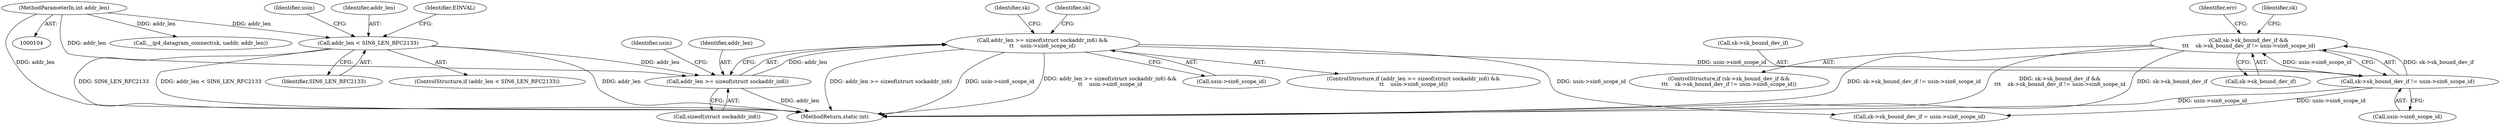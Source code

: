 digraph "0_linux_45f6fad84cc305103b28d73482b344d7f5b76f39_4@pointer" {
"1000365" [label="(Call,sk->sk_bound_dev_if &&\n\t\t\t    sk->sk_bound_dev_if != usin->sin6_scope_id)"];
"1000369" [label="(Call,sk->sk_bound_dev_if != usin->sin6_scope_id)"];
"1000355" [label="(Call,addr_len >= sizeof(struct sockaddr_in6) &&\n\t\t    usin->sin6_scope_id)"];
"1000356" [label="(Call,addr_len >= sizeof(struct sockaddr_in6))"];
"1000158" [label="(Call,addr_len < SIN6_LEN_RFC2133)"];
"1000107" [label="(MethodParameterIn,int addr_len)"];
"1000361" [label="(Identifier,usin)"];
"1000365" [label="(Call,sk->sk_bound_dev_if &&\n\t\t\t    sk->sk_bound_dev_if != usin->sin6_scope_id)"];
"1000160" [label="(Identifier,SIN6_LEN_RFC2133)"];
"1000167" [label="(Identifier,usin)"];
"1000370" [label="(Call,sk->sk_bound_dev_if)"];
"1000364" [label="(ControlStructure,if (sk->sk_bound_dev_if &&\n\t\t\t    sk->sk_bound_dev_if != usin->sin6_scope_id))"];
"1000373" [label="(Call,usin->sin6_scope_id)"];
"1000152" [label="(Call,__ip4_datagram_connect(sk, uaddr, addr_len))"];
"1000355" [label="(Call,addr_len >= sizeof(struct sockaddr_in6) &&\n\t\t    usin->sin6_scope_id)"];
"1000393" [label="(Identifier,sk)"];
"1000157" [label="(ControlStructure,if (addr_len < SIN6_LEN_RFC2133))"];
"1000597" [label="(MethodReturn,static int)"];
"1000356" [label="(Call,addr_len >= sizeof(struct sockaddr_in6))"];
"1000159" [label="(Identifier,addr_len)"];
"1000358" [label="(Call,sizeof(struct sockaddr_in6))"];
"1000367" [label="(Identifier,sk)"];
"1000107" [label="(MethodParameterIn,int addr_len)"];
"1000163" [label="(Identifier,EINVAL)"];
"1000360" [label="(Call,usin->sin6_scope_id)"];
"1000378" [label="(Identifier,err)"];
"1000384" [label="(Identifier,sk)"];
"1000158" [label="(Call,addr_len < SIN6_LEN_RFC2133)"];
"1000354" [label="(ControlStructure,if (addr_len >= sizeof(struct sockaddr_in6) &&\n\t\t    usin->sin6_scope_id))"];
"1000357" [label="(Identifier,addr_len)"];
"1000366" [label="(Call,sk->sk_bound_dev_if)"];
"1000369" [label="(Call,sk->sk_bound_dev_if != usin->sin6_scope_id)"];
"1000382" [label="(Call,sk->sk_bound_dev_if = usin->sin6_scope_id)"];
"1000365" -> "1000364"  [label="AST: "];
"1000365" -> "1000366"  [label="CFG: "];
"1000365" -> "1000369"  [label="CFG: "];
"1000366" -> "1000365"  [label="AST: "];
"1000369" -> "1000365"  [label="AST: "];
"1000378" -> "1000365"  [label="CFG: "];
"1000384" -> "1000365"  [label="CFG: "];
"1000365" -> "1000597"  [label="DDG: sk->sk_bound_dev_if != usin->sin6_scope_id"];
"1000365" -> "1000597"  [label="DDG: sk->sk_bound_dev_if &&\n\t\t\t    sk->sk_bound_dev_if != usin->sin6_scope_id"];
"1000365" -> "1000597"  [label="DDG: sk->sk_bound_dev_if"];
"1000369" -> "1000365"  [label="DDG: sk->sk_bound_dev_if"];
"1000369" -> "1000365"  [label="DDG: usin->sin6_scope_id"];
"1000369" -> "1000373"  [label="CFG: "];
"1000370" -> "1000369"  [label="AST: "];
"1000373" -> "1000369"  [label="AST: "];
"1000369" -> "1000597"  [label="DDG: usin->sin6_scope_id"];
"1000355" -> "1000369"  [label="DDG: usin->sin6_scope_id"];
"1000369" -> "1000382"  [label="DDG: usin->sin6_scope_id"];
"1000355" -> "1000354"  [label="AST: "];
"1000355" -> "1000356"  [label="CFG: "];
"1000355" -> "1000360"  [label="CFG: "];
"1000356" -> "1000355"  [label="AST: "];
"1000360" -> "1000355"  [label="AST: "];
"1000367" -> "1000355"  [label="CFG: "];
"1000393" -> "1000355"  [label="CFG: "];
"1000355" -> "1000597"  [label="DDG: addr_len >= sizeof(struct sockaddr_in6)"];
"1000355" -> "1000597"  [label="DDG: usin->sin6_scope_id"];
"1000355" -> "1000597"  [label="DDG: addr_len >= sizeof(struct sockaddr_in6) &&\n\t\t    usin->sin6_scope_id"];
"1000356" -> "1000355"  [label="DDG: addr_len"];
"1000355" -> "1000382"  [label="DDG: usin->sin6_scope_id"];
"1000356" -> "1000358"  [label="CFG: "];
"1000357" -> "1000356"  [label="AST: "];
"1000358" -> "1000356"  [label="AST: "];
"1000361" -> "1000356"  [label="CFG: "];
"1000356" -> "1000597"  [label="DDG: addr_len"];
"1000158" -> "1000356"  [label="DDG: addr_len"];
"1000107" -> "1000356"  [label="DDG: addr_len"];
"1000158" -> "1000157"  [label="AST: "];
"1000158" -> "1000160"  [label="CFG: "];
"1000159" -> "1000158"  [label="AST: "];
"1000160" -> "1000158"  [label="AST: "];
"1000163" -> "1000158"  [label="CFG: "];
"1000167" -> "1000158"  [label="CFG: "];
"1000158" -> "1000597"  [label="DDG: addr_len"];
"1000158" -> "1000597"  [label="DDG: SIN6_LEN_RFC2133"];
"1000158" -> "1000597"  [label="DDG: addr_len < SIN6_LEN_RFC2133"];
"1000107" -> "1000158"  [label="DDG: addr_len"];
"1000107" -> "1000104"  [label="AST: "];
"1000107" -> "1000597"  [label="DDG: addr_len"];
"1000107" -> "1000152"  [label="DDG: addr_len"];
}
